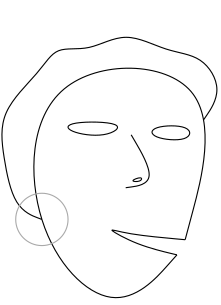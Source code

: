 <?xml version="1.0"?>
<!DOCTYPE ipe SYSTEM "ipe.dtd">
<ipe version="70005" creator="Ipe 7.1.4">
<info created="D:20140512162135" modified="D:20140513103746"/>
<ipestyle name="basic">
<symbol name="arrow/arc(spx)">
<path stroke="sym-stroke" fill="sym-stroke" pen="sym-pen">
0 0 m
-1 0.333 l
-1 -0.333 l
h
</path>
</symbol>
<symbol name="arrow/farc(spx)">
<path stroke="sym-stroke" fill="white" pen="sym-pen">
0 0 m
-1 0.333 l
-1 -0.333 l
h
</path>
</symbol>
<symbol name="mark/circle(sx)" transformations="translations">
<path fill="sym-stroke">
0.6 0 0 0.6 0 0 e
0.4 0 0 0.4 0 0 e
</path>
</symbol>
<symbol name="mark/disk(sx)" transformations="translations">
<path fill="sym-stroke">
0.6 0 0 0.6 0 0 e
</path>
</symbol>
<symbol name="mark/fdisk(sfx)" transformations="translations">
<group>
<path fill="sym-fill">
0.5 0 0 0.5 0 0 e
</path>
<path fill="sym-stroke" fillrule="eofill">
0.6 0 0 0.6 0 0 e
0.4 0 0 0.4 0 0 e
</path>
</group>
</symbol>
<symbol name="mark/box(sx)" transformations="translations">
<path fill="sym-stroke" fillrule="eofill">
-0.6 -0.6 m
0.6 -0.6 l
0.6 0.6 l
-0.6 0.6 l
h
-0.4 -0.4 m
0.4 -0.4 l
0.4 0.4 l
-0.4 0.4 l
h
</path>
</symbol>
<symbol name="mark/square(sx)" transformations="translations">
<path fill="sym-stroke">
-0.6 -0.6 m
0.6 -0.6 l
0.6 0.6 l
-0.6 0.6 l
h
</path>
</symbol>
<symbol name="mark/fsquare(sfx)" transformations="translations">
<group>
<path fill="sym-fill">
-0.5 -0.5 m
0.5 -0.5 l
0.5 0.5 l
-0.5 0.5 l
h
</path>
<path fill="sym-stroke" fillrule="eofill">
-0.6 -0.6 m
0.6 -0.6 l
0.6 0.6 l
-0.6 0.6 l
h
-0.4 -0.4 m
0.4 -0.4 l
0.4 0.4 l
-0.4 0.4 l
h
</path>
</group>
</symbol>
<symbol name="mark/cross(sx)" transformations="translations">
<group>
<path fill="sym-stroke">
-0.43 -0.57 m
0.57 0.43 l
0.43 0.57 l
-0.57 -0.43 l
h
</path>
<path fill="sym-stroke">
-0.43 0.57 m
0.57 -0.43 l
0.43 -0.57 l
-0.57 0.43 l
h
</path>
</group>
</symbol>
<symbol name="arrow/fnormal(spx)">
<path stroke="sym-stroke" fill="white" pen="sym-pen">
0 0 m
-1 0.333 l
-1 -0.333 l
h
</path>
</symbol>
<symbol name="arrow/pointed(spx)">
<path stroke="sym-stroke" fill="sym-stroke" pen="sym-pen">
0 0 m
-1 0.333 l
-0.8 0 l
-1 -0.333 l
h
</path>
</symbol>
<symbol name="arrow/fpointed(spx)">
<path stroke="sym-stroke" fill="white" pen="sym-pen">
0 0 m
-1 0.333 l
-0.8 0 l
-1 -0.333 l
h
</path>
</symbol>
<symbol name="arrow/linear(spx)">
<path stroke="sym-stroke" pen="sym-pen">
-1 0.333 m
0 0 l
-1 -0.333 l
</path>
</symbol>
<symbol name="arrow/fdouble(spx)">
<path stroke="sym-stroke" fill="white" pen="sym-pen">
0 0 m
-1 0.333 l
-1 -0.333 l
h
-1 0 m
-2 0.333 l
-2 -0.333 l
h
</path>
</symbol>
<symbol name="arrow/double(spx)">
<path stroke="sym-stroke" fill="sym-stroke" pen="sym-pen">
0 0 m
-1 0.333 l
-1 -0.333 l
h
-1 0 m
-2 0.333 l
-2 -0.333 l
h
</path>
</symbol>
<pen name="heavier" value="0.8"/>
<pen name="fat" value="1.2"/>
<pen name="ultrafat" value="2"/>
<symbolsize name="large" value="5"/>
<symbolsize name="small" value="2"/>
<symbolsize name="tiny" value="1.1"/>
<arrowsize name="large" value="10"/>
<arrowsize name="small" value="5"/>
<arrowsize name="tiny" value="3"/>
<color name="red" value="1 0 0"/>
<color name="green" value="0 1 0"/>
<color name="blue" value="0 0 1"/>
<color name="yellow" value="1 1 0"/>
<color name="orange" value="1 0.647 0"/>
<color name="gold" value="1 0.843 0"/>
<color name="purple" value="0.627 0.125 0.941"/>
<color name="gray" value="0.745"/>
<color name="brown" value="0.647 0.165 0.165"/>
<color name="navy" value="0 0 0.502"/>
<color name="pink" value="1 0.753 0.796"/>
<color name="seagreen" value="0.18 0.545 0.341"/>
<color name="turquoise" value="0.251 0.878 0.816"/>
<color name="violet" value="0.933 0.51 0.933"/>
<color name="darkblue" value="0 0 0.545"/>
<color name="darkcyan" value="0 0.545 0.545"/>
<color name="darkgray" value="0.663"/>
<color name="darkgreen" value="0 0.392 0"/>
<color name="darkmagenta" value="0.545 0 0.545"/>
<color name="darkorange" value="1 0.549 0"/>
<color name="darkred" value="0.545 0 0"/>
<color name="lightblue" value="0.678 0.847 0.902"/>
<color name="lightcyan" value="0.878 1 1"/>
<color name="lightgray" value="0.827"/>
<color name="lightgreen" value="0.565 0.933 0.565"/>
<color name="lightyellow" value="1 1 0.878"/>
<dashstyle name="dashed" value="[4] 0"/>
<dashstyle name="dotted" value="[1 3] 0"/>
<dashstyle name="dash dotted" value="[4 2 1 2] 0"/>
<dashstyle name="dash dot dotted" value="[4 2 1 2 1 2] 0"/>
<textsize name="large" value="\large"/>
<textsize name="small" value="\small"/>
<textsize name="tiny" value="\tiny"/>
<textsize name="Large" value="\Large"/>
<textsize name="LARGE" value="\LARGE"/>
<textsize name="huge" value="\huge"/>
<textsize name="Huge" value="\Huge"/>
<textsize name="footnote" value="\footnotesize"/>
<textstyle name="center" begin="\begin{center}" end="\end{center}"/>
<textstyle name="itemize" begin="\begin{itemize}" end="\end{itemize}"/>
<textstyle name="item" begin="\begin{itemize}\item{}" end="\end{itemize}"/>
<gridsize name="4 pts" value="4"/>
<gridsize name="8 pts (~3 mm)" value="8"/>
<gridsize name="16 pts (~6 mm)" value="16"/>
<gridsize name="32 pts (~12 mm)" value="32"/>
<gridsize name="10 pts (~3.5 mm)" value="10"/>
<gridsize name="20 pts (~7 mm)" value="20"/>
<gridsize name="14 pts (~5 mm)" value="14"/>
<gridsize name="28 pts (~10 mm)" value="28"/>
<gridsize name="56 pts (~20 mm)" value="56"/>
<anglesize name="90 deg" value="90"/>
<anglesize name="60 deg" value="60"/>
<anglesize name="45 deg" value="45"/>
<anglesize name="30 deg" value="30"/>
<anglesize name="22.5 deg" value="22.5"/>
<tiling name="falling" angle="-60" step="4" width="1"/>
<tiling name="rising" angle="30" step="4" width="1"/>
</ipestyle>
<page>
<layer name="alpha"/>
<layer name="beta"/>
<layer name="gamma"/>
<layer name="delta"/>
<layer name="epsilon"/>
<view layers="alpha beta" active="beta"/>
<view layers="alpha gamma" active="gamma"/>
<view layers="epsilon" active="epsilon"/>
<path layer="beta" stroke="black">
269.657 744.894
269.986 740.952
284.439 738.652
292.652 744.565 u
</path>
<path stroke="black">
300.207 743.251
300.207 738.652
314.66 737.339
315.317 743.58 u
</path>
<path stroke="black">
293.309 739.966 m
303.492 722.557
291.338 720.914 s
</path>
<path stroke="black">
292.323 723.214
296.922 722.885
297.579 725.184 u
</path>
<path stroke="black">
312.747 702.197 m
291.009 704.161
283.125 707.118
295.279 700.219
309.786 696.743 s
</path>
<path stroke="black">
312.747 702.197 m
329.771 765.917
257.503 767.231
255.532 704.161
287.724 671.97
309.786 696.743 s
</path>
<path layer="gamma" matrix="0.668561 0 0 -4.50182 92.8189 4084.71" stroke="black">
269.657 744.894
269.986 740.952
284.439 738.652
292.652 744.565 u
</path>
<path matrix="0.738841 0 0 4.66317 77.1206 -2708.8" stroke="black">
300.207 743.251
300.207 738.652
314.66 737.339
315.317 743.58 u
</path>
<path matrix="1 0 0 1 -1.2812 2.98911" stroke="black">
293.309 739.966 m
303.492 722.557
291.338 720.914 s
</path>
<path matrix="1.73907 0 0 2.40256 -221.212 -1010.9" stroke="black">
292.323 723.214
296.922 722.885
297.579 725.184 u
</path>
<path stroke="black">
314.381 708.312 m
287.433 715.259
276.264 711.317
274.95 702.12
303.026 689.289
303.026 689.289 s
</path>
<path stroke="black">
303.026 689.289 m
287.724 671.97
255.532 704.161
257.503 767.231
329.771 765.917
314.381 708.312 s
</path>
<path layer="epsilon" matrix="0.668561 0 0 -2.88714 92.0633 2884.84" stroke="black">
269.657 744.894
269.986 740.952
284.439 738.652
292.652 744.565 u
</path>
<path matrix="0.899394 0 0 2.65603 29.2364 -1226.59" stroke="black">
300.207 743.251
300.207 738.652
314.66 737.339
315.317 743.58 u
</path>
<path matrix="1 0 0 1 -0.328712 -0.00036705" stroke="black">
293.309 739.966 m
303.492 722.557
291.338 720.914 s
</path>
<path matrix="1.41917 0 0 1.44287 -126.745 -320.142" stroke="black">
292.323 723.214
296.922 722.885
297.579 725.184 u
</path>
<path matrix="1 0 0 1 0.328546 -0.00023629" stroke="black">
303.026 689.289 m
287.724 671.97
255.532 704.161
257.503 767.231
329.771 765.917
314.381 708.312 s
</path>
<path stroke="black">
314.71 708.312 m
291.009 704.161
276.264 711.317
274.293 718.215
274.621 702.12
289.732 687.666
302.697 689.289 s
</path>
<path layer="beta" stroke="black">
319.362 745.332 m
326.671 755.989
318.984 768.8
306.173 769.654
291.227 777.768
277.989 769.654
266.032 772.217
260.907 762.822
245.534 748.303
247.242 732.076
251.086 713.286
261.164 709.504 s
</path>
<path layer="gamma" stroke="black">
319.909 748.544 m
317.703 786.309
317.703 786.309
306.346 770.698
297.632 788.444
297.632 788.444
290.158 774.992
276.281 786.736
276.281 786.736
271.707 770.897
261.334 784.601
261.334 784.601
261.259 764.491
247.669 777.341
247.669 777.341
249.488 722.382
259.033 718.678 s
</path>
<path layer="epsilon" stroke="black">
319.909 748.544 m
327.218 759.201
319.531 772.012
306.72 772.866
291.774 780.98
278.536 772.866
266.579 775.429
261.454 766.034
246.081 751.515
247.789 735.288
251.633 716.498
260.921 711.438 s
</path>
<path layer="beta" stroke="darkgray">
9.41825 0 0 9.41825 261.164 709.504 e
</path>
</page>
</ipe>
